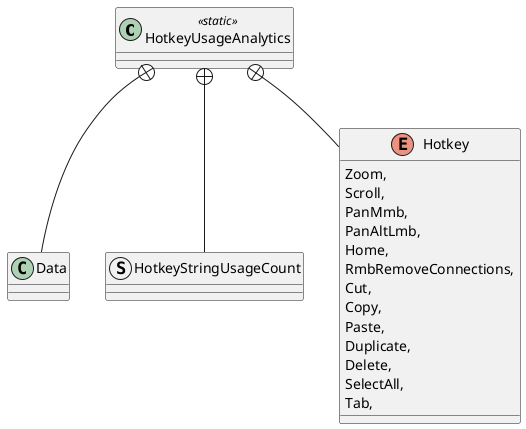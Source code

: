 @startuml
class HotkeyUsageAnalytics <<static>> {
}
class Data {
}
struct HotkeyStringUsageCount {
}
enum Hotkey {
    Zoom,
    Scroll,
    PanMmb,
    PanAltLmb,
    Home,
    RmbRemoveConnections,
    Cut,
    Copy,
    Paste,
    Duplicate,
    Delete,
    SelectAll,
    Tab,
}
HotkeyUsageAnalytics +-- Data
HotkeyUsageAnalytics +-- HotkeyStringUsageCount
HotkeyUsageAnalytics +-- Hotkey
@enduml
